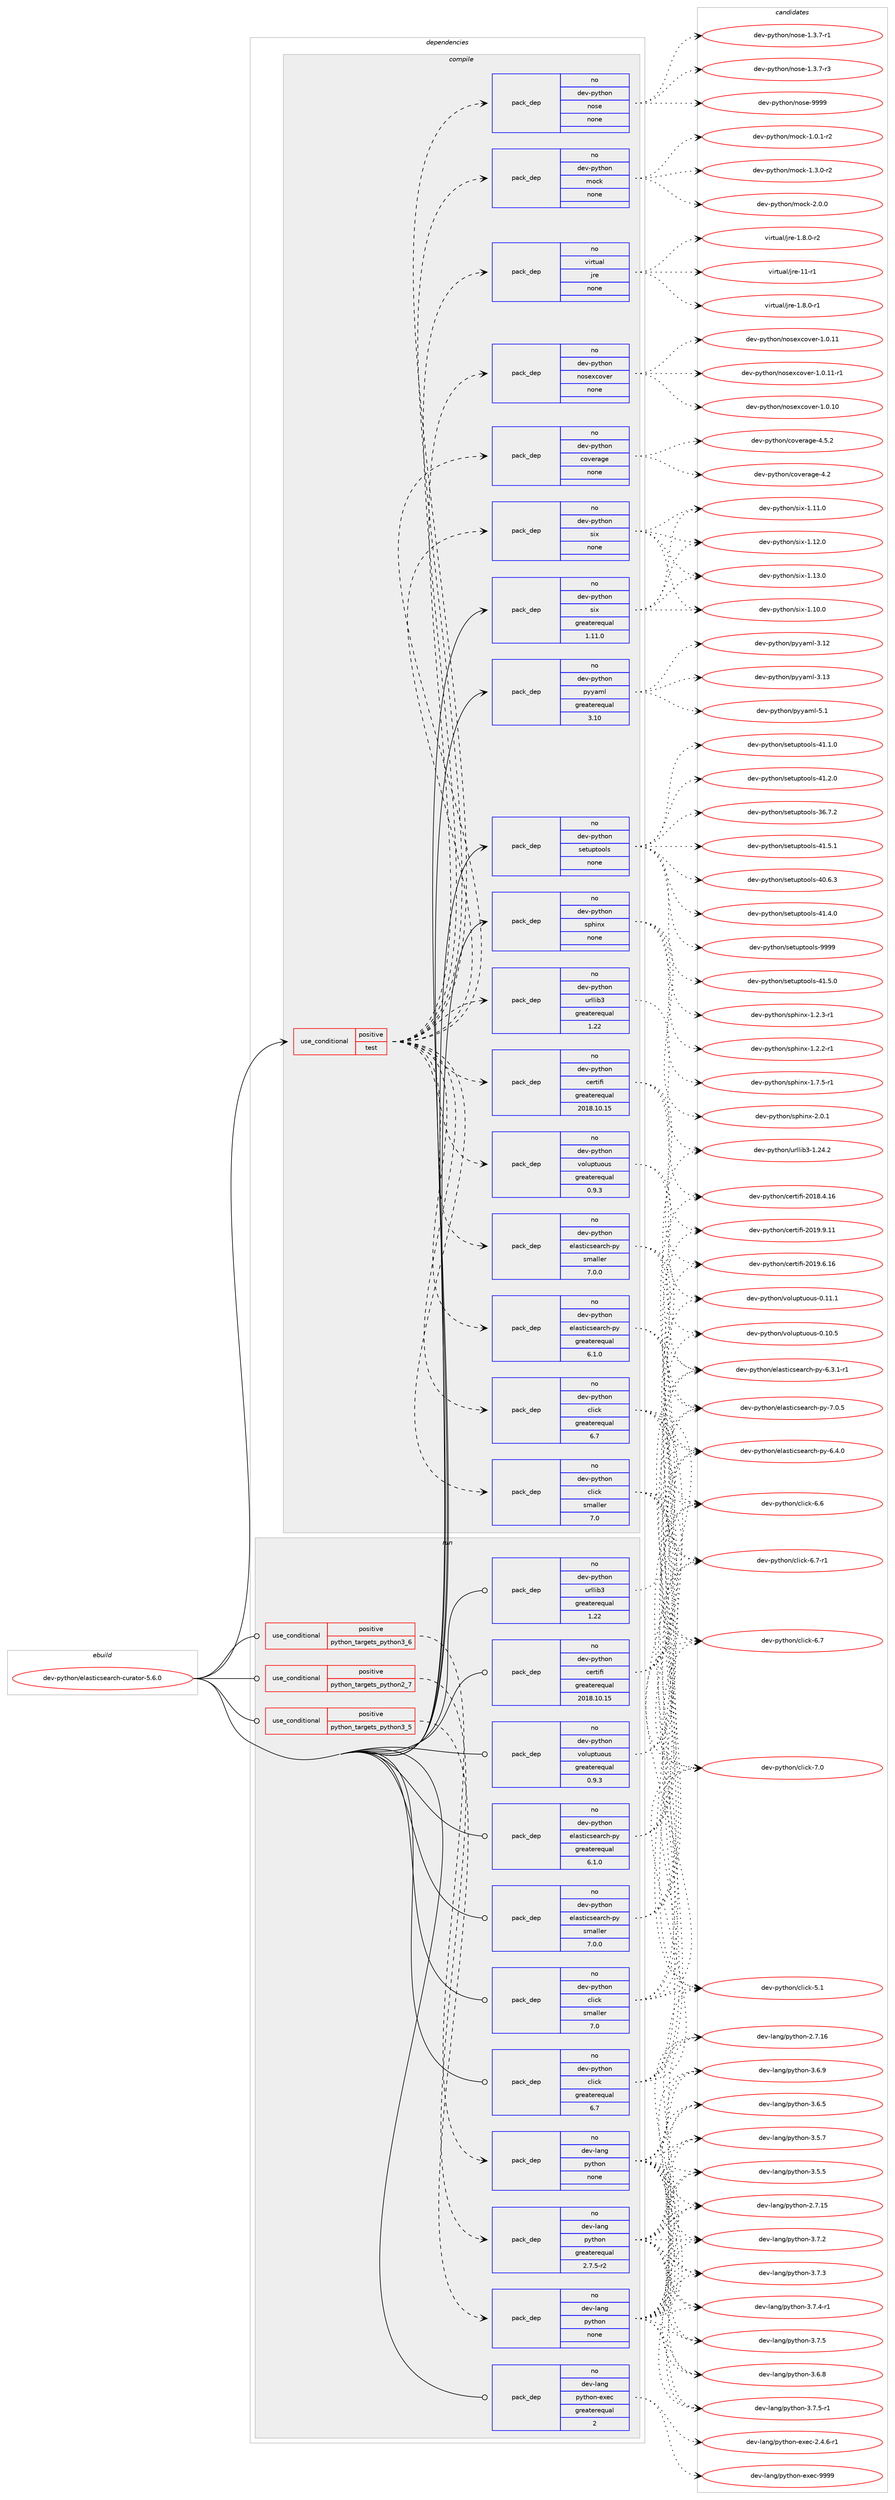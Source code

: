digraph prolog {

# *************
# Graph options
# *************

newrank=true;
concentrate=true;
compound=true;
graph [rankdir=LR,fontname=Helvetica,fontsize=10,ranksep=1.5];#, ranksep=2.5, nodesep=0.2];
edge  [arrowhead=vee];
node  [fontname=Helvetica,fontsize=10];

# **********
# The ebuild
# **********

subgraph cluster_leftcol {
color=gray;
rank=same;
label=<<i>ebuild</i>>;
id [label="dev-python/elasticsearch-curator-5.6.0", color=red, width=4, href="../dev-python/elasticsearch-curator-5.6.0.svg"];
}

# ****************
# The dependencies
# ****************

subgraph cluster_midcol {
color=gray;
label=<<i>dependencies</i>>;
subgraph cluster_compile {
fillcolor="#eeeeee";
style=filled;
label=<<i>compile</i>>;
subgraph cond138949 {
dependency603217 [label=<<TABLE BORDER="0" CELLBORDER="1" CELLSPACING="0" CELLPADDING="4"><TR><TD ROWSPAN="3" CELLPADDING="10">use_conditional</TD></TR><TR><TD>positive</TD></TR><TR><TD>test</TD></TR></TABLE>>, shape=none, color=red];
subgraph pack452472 {
dependency603218 [label=<<TABLE BORDER="0" CELLBORDER="1" CELLSPACING="0" CELLPADDING="4" WIDTH="220"><TR><TD ROWSPAN="6" CELLPADDING="30">pack_dep</TD></TR><TR><TD WIDTH="110">no</TD></TR><TR><TD>dev-python</TD></TR><TR><TD>elasticsearch-py</TD></TR><TR><TD>greaterequal</TD></TR><TR><TD>6.1.0</TD></TR></TABLE>>, shape=none, color=blue];
}
dependency603217:e -> dependency603218:w [weight=20,style="dashed",arrowhead="vee"];
subgraph pack452473 {
dependency603219 [label=<<TABLE BORDER="0" CELLBORDER="1" CELLSPACING="0" CELLPADDING="4" WIDTH="220"><TR><TD ROWSPAN="6" CELLPADDING="30">pack_dep</TD></TR><TR><TD WIDTH="110">no</TD></TR><TR><TD>dev-python</TD></TR><TR><TD>elasticsearch-py</TD></TR><TR><TD>smaller</TD></TR><TR><TD>7.0.0</TD></TR></TABLE>>, shape=none, color=blue];
}
dependency603217:e -> dependency603219:w [weight=20,style="dashed",arrowhead="vee"];
subgraph pack452474 {
dependency603220 [label=<<TABLE BORDER="0" CELLBORDER="1" CELLSPACING="0" CELLPADDING="4" WIDTH="220"><TR><TD ROWSPAN="6" CELLPADDING="30">pack_dep</TD></TR><TR><TD WIDTH="110">no</TD></TR><TR><TD>dev-python</TD></TR><TR><TD>click</TD></TR><TR><TD>greaterequal</TD></TR><TR><TD>6.7</TD></TR></TABLE>>, shape=none, color=blue];
}
dependency603217:e -> dependency603220:w [weight=20,style="dashed",arrowhead="vee"];
subgraph pack452475 {
dependency603221 [label=<<TABLE BORDER="0" CELLBORDER="1" CELLSPACING="0" CELLPADDING="4" WIDTH="220"><TR><TD ROWSPAN="6" CELLPADDING="30">pack_dep</TD></TR><TR><TD WIDTH="110">no</TD></TR><TR><TD>dev-python</TD></TR><TR><TD>click</TD></TR><TR><TD>smaller</TD></TR><TR><TD>7.0</TD></TR></TABLE>>, shape=none, color=blue];
}
dependency603217:e -> dependency603221:w [weight=20,style="dashed",arrowhead="vee"];
subgraph pack452476 {
dependency603222 [label=<<TABLE BORDER="0" CELLBORDER="1" CELLSPACING="0" CELLPADDING="4" WIDTH="220"><TR><TD ROWSPAN="6" CELLPADDING="30">pack_dep</TD></TR><TR><TD WIDTH="110">no</TD></TR><TR><TD>dev-python</TD></TR><TR><TD>certifi</TD></TR><TR><TD>greaterequal</TD></TR><TR><TD>2018.10.15</TD></TR></TABLE>>, shape=none, color=blue];
}
dependency603217:e -> dependency603222:w [weight=20,style="dashed",arrowhead="vee"];
subgraph pack452477 {
dependency603223 [label=<<TABLE BORDER="0" CELLBORDER="1" CELLSPACING="0" CELLPADDING="4" WIDTH="220"><TR><TD ROWSPAN="6" CELLPADDING="30">pack_dep</TD></TR><TR><TD WIDTH="110">no</TD></TR><TR><TD>dev-python</TD></TR><TR><TD>urllib3</TD></TR><TR><TD>greaterequal</TD></TR><TR><TD>1.22</TD></TR></TABLE>>, shape=none, color=blue];
}
dependency603217:e -> dependency603223:w [weight=20,style="dashed",arrowhead="vee"];
subgraph pack452478 {
dependency603224 [label=<<TABLE BORDER="0" CELLBORDER="1" CELLSPACING="0" CELLPADDING="4" WIDTH="220"><TR><TD ROWSPAN="6" CELLPADDING="30">pack_dep</TD></TR><TR><TD WIDTH="110">no</TD></TR><TR><TD>dev-python</TD></TR><TR><TD>voluptuous</TD></TR><TR><TD>greaterequal</TD></TR><TR><TD>0.9.3</TD></TR></TABLE>>, shape=none, color=blue];
}
dependency603217:e -> dependency603224:w [weight=20,style="dashed",arrowhead="vee"];
subgraph pack452479 {
dependency603225 [label=<<TABLE BORDER="0" CELLBORDER="1" CELLSPACING="0" CELLPADDING="4" WIDTH="220"><TR><TD ROWSPAN="6" CELLPADDING="30">pack_dep</TD></TR><TR><TD WIDTH="110">no</TD></TR><TR><TD>virtual</TD></TR><TR><TD>jre</TD></TR><TR><TD>none</TD></TR><TR><TD></TD></TR></TABLE>>, shape=none, color=blue];
}
dependency603217:e -> dependency603225:w [weight=20,style="dashed",arrowhead="vee"];
subgraph pack452480 {
dependency603226 [label=<<TABLE BORDER="0" CELLBORDER="1" CELLSPACING="0" CELLPADDING="4" WIDTH="220"><TR><TD ROWSPAN="6" CELLPADDING="30">pack_dep</TD></TR><TR><TD WIDTH="110">no</TD></TR><TR><TD>dev-python</TD></TR><TR><TD>mock</TD></TR><TR><TD>none</TD></TR><TR><TD></TD></TR></TABLE>>, shape=none, color=blue];
}
dependency603217:e -> dependency603226:w [weight=20,style="dashed",arrowhead="vee"];
subgraph pack452481 {
dependency603227 [label=<<TABLE BORDER="0" CELLBORDER="1" CELLSPACING="0" CELLPADDING="4" WIDTH="220"><TR><TD ROWSPAN="6" CELLPADDING="30">pack_dep</TD></TR><TR><TD WIDTH="110">no</TD></TR><TR><TD>dev-python</TD></TR><TR><TD>nose</TD></TR><TR><TD>none</TD></TR><TR><TD></TD></TR></TABLE>>, shape=none, color=blue];
}
dependency603217:e -> dependency603227:w [weight=20,style="dashed",arrowhead="vee"];
subgraph pack452482 {
dependency603228 [label=<<TABLE BORDER="0" CELLBORDER="1" CELLSPACING="0" CELLPADDING="4" WIDTH="220"><TR><TD ROWSPAN="6" CELLPADDING="30">pack_dep</TD></TR><TR><TD WIDTH="110">no</TD></TR><TR><TD>dev-python</TD></TR><TR><TD>coverage</TD></TR><TR><TD>none</TD></TR><TR><TD></TD></TR></TABLE>>, shape=none, color=blue];
}
dependency603217:e -> dependency603228:w [weight=20,style="dashed",arrowhead="vee"];
subgraph pack452483 {
dependency603229 [label=<<TABLE BORDER="0" CELLBORDER="1" CELLSPACING="0" CELLPADDING="4" WIDTH="220"><TR><TD ROWSPAN="6" CELLPADDING="30">pack_dep</TD></TR><TR><TD WIDTH="110">no</TD></TR><TR><TD>dev-python</TD></TR><TR><TD>nosexcover</TD></TR><TR><TD>none</TD></TR><TR><TD></TD></TR></TABLE>>, shape=none, color=blue];
}
dependency603217:e -> dependency603229:w [weight=20,style="dashed",arrowhead="vee"];
subgraph pack452484 {
dependency603230 [label=<<TABLE BORDER="0" CELLBORDER="1" CELLSPACING="0" CELLPADDING="4" WIDTH="220"><TR><TD ROWSPAN="6" CELLPADDING="30">pack_dep</TD></TR><TR><TD WIDTH="110">no</TD></TR><TR><TD>dev-python</TD></TR><TR><TD>six</TD></TR><TR><TD>none</TD></TR><TR><TD></TD></TR></TABLE>>, shape=none, color=blue];
}
dependency603217:e -> dependency603230:w [weight=20,style="dashed",arrowhead="vee"];
}
id:e -> dependency603217:w [weight=20,style="solid",arrowhead="vee"];
subgraph pack452485 {
dependency603231 [label=<<TABLE BORDER="0" CELLBORDER="1" CELLSPACING="0" CELLPADDING="4" WIDTH="220"><TR><TD ROWSPAN="6" CELLPADDING="30">pack_dep</TD></TR><TR><TD WIDTH="110">no</TD></TR><TR><TD>dev-python</TD></TR><TR><TD>pyyaml</TD></TR><TR><TD>greaterequal</TD></TR><TR><TD>3.10</TD></TR></TABLE>>, shape=none, color=blue];
}
id:e -> dependency603231:w [weight=20,style="solid",arrowhead="vee"];
subgraph pack452486 {
dependency603232 [label=<<TABLE BORDER="0" CELLBORDER="1" CELLSPACING="0" CELLPADDING="4" WIDTH="220"><TR><TD ROWSPAN="6" CELLPADDING="30">pack_dep</TD></TR><TR><TD WIDTH="110">no</TD></TR><TR><TD>dev-python</TD></TR><TR><TD>setuptools</TD></TR><TR><TD>none</TD></TR><TR><TD></TD></TR></TABLE>>, shape=none, color=blue];
}
id:e -> dependency603232:w [weight=20,style="solid",arrowhead="vee"];
subgraph pack452487 {
dependency603233 [label=<<TABLE BORDER="0" CELLBORDER="1" CELLSPACING="0" CELLPADDING="4" WIDTH="220"><TR><TD ROWSPAN="6" CELLPADDING="30">pack_dep</TD></TR><TR><TD WIDTH="110">no</TD></TR><TR><TD>dev-python</TD></TR><TR><TD>six</TD></TR><TR><TD>greaterequal</TD></TR><TR><TD>1.11.0</TD></TR></TABLE>>, shape=none, color=blue];
}
id:e -> dependency603233:w [weight=20,style="solid",arrowhead="vee"];
subgraph pack452488 {
dependency603234 [label=<<TABLE BORDER="0" CELLBORDER="1" CELLSPACING="0" CELLPADDING="4" WIDTH="220"><TR><TD ROWSPAN="6" CELLPADDING="30">pack_dep</TD></TR><TR><TD WIDTH="110">no</TD></TR><TR><TD>dev-python</TD></TR><TR><TD>sphinx</TD></TR><TR><TD>none</TD></TR><TR><TD></TD></TR></TABLE>>, shape=none, color=blue];
}
id:e -> dependency603234:w [weight=20,style="solid",arrowhead="vee"];
}
subgraph cluster_compileandrun {
fillcolor="#eeeeee";
style=filled;
label=<<i>compile and run</i>>;
}
subgraph cluster_run {
fillcolor="#eeeeee";
style=filled;
label=<<i>run</i>>;
subgraph cond138950 {
dependency603235 [label=<<TABLE BORDER="0" CELLBORDER="1" CELLSPACING="0" CELLPADDING="4"><TR><TD ROWSPAN="3" CELLPADDING="10">use_conditional</TD></TR><TR><TD>positive</TD></TR><TR><TD>python_targets_python2_7</TD></TR></TABLE>>, shape=none, color=red];
subgraph pack452489 {
dependency603236 [label=<<TABLE BORDER="0" CELLBORDER="1" CELLSPACING="0" CELLPADDING="4" WIDTH="220"><TR><TD ROWSPAN="6" CELLPADDING="30">pack_dep</TD></TR><TR><TD WIDTH="110">no</TD></TR><TR><TD>dev-lang</TD></TR><TR><TD>python</TD></TR><TR><TD>greaterequal</TD></TR><TR><TD>2.7.5-r2</TD></TR></TABLE>>, shape=none, color=blue];
}
dependency603235:e -> dependency603236:w [weight=20,style="dashed",arrowhead="vee"];
}
id:e -> dependency603235:w [weight=20,style="solid",arrowhead="odot"];
subgraph cond138951 {
dependency603237 [label=<<TABLE BORDER="0" CELLBORDER="1" CELLSPACING="0" CELLPADDING="4"><TR><TD ROWSPAN="3" CELLPADDING="10">use_conditional</TD></TR><TR><TD>positive</TD></TR><TR><TD>python_targets_python3_5</TD></TR></TABLE>>, shape=none, color=red];
subgraph pack452490 {
dependency603238 [label=<<TABLE BORDER="0" CELLBORDER="1" CELLSPACING="0" CELLPADDING="4" WIDTH="220"><TR><TD ROWSPAN="6" CELLPADDING="30">pack_dep</TD></TR><TR><TD WIDTH="110">no</TD></TR><TR><TD>dev-lang</TD></TR><TR><TD>python</TD></TR><TR><TD>none</TD></TR><TR><TD></TD></TR></TABLE>>, shape=none, color=blue];
}
dependency603237:e -> dependency603238:w [weight=20,style="dashed",arrowhead="vee"];
}
id:e -> dependency603237:w [weight=20,style="solid",arrowhead="odot"];
subgraph cond138952 {
dependency603239 [label=<<TABLE BORDER="0" CELLBORDER="1" CELLSPACING="0" CELLPADDING="4"><TR><TD ROWSPAN="3" CELLPADDING="10">use_conditional</TD></TR><TR><TD>positive</TD></TR><TR><TD>python_targets_python3_6</TD></TR></TABLE>>, shape=none, color=red];
subgraph pack452491 {
dependency603240 [label=<<TABLE BORDER="0" CELLBORDER="1" CELLSPACING="0" CELLPADDING="4" WIDTH="220"><TR><TD ROWSPAN="6" CELLPADDING="30">pack_dep</TD></TR><TR><TD WIDTH="110">no</TD></TR><TR><TD>dev-lang</TD></TR><TR><TD>python</TD></TR><TR><TD>none</TD></TR><TR><TD></TD></TR></TABLE>>, shape=none, color=blue];
}
dependency603239:e -> dependency603240:w [weight=20,style="dashed",arrowhead="vee"];
}
id:e -> dependency603239:w [weight=20,style="solid",arrowhead="odot"];
subgraph pack452492 {
dependency603241 [label=<<TABLE BORDER="0" CELLBORDER="1" CELLSPACING="0" CELLPADDING="4" WIDTH="220"><TR><TD ROWSPAN="6" CELLPADDING="30">pack_dep</TD></TR><TR><TD WIDTH="110">no</TD></TR><TR><TD>dev-lang</TD></TR><TR><TD>python-exec</TD></TR><TR><TD>greaterequal</TD></TR><TR><TD>2</TD></TR></TABLE>>, shape=none, color=blue];
}
id:e -> dependency603241:w [weight=20,style="solid",arrowhead="odot"];
subgraph pack452493 {
dependency603242 [label=<<TABLE BORDER="0" CELLBORDER="1" CELLSPACING="0" CELLPADDING="4" WIDTH="220"><TR><TD ROWSPAN="6" CELLPADDING="30">pack_dep</TD></TR><TR><TD WIDTH="110">no</TD></TR><TR><TD>dev-python</TD></TR><TR><TD>certifi</TD></TR><TR><TD>greaterequal</TD></TR><TR><TD>2018.10.15</TD></TR></TABLE>>, shape=none, color=blue];
}
id:e -> dependency603242:w [weight=20,style="solid",arrowhead="odot"];
subgraph pack452494 {
dependency603243 [label=<<TABLE BORDER="0" CELLBORDER="1" CELLSPACING="0" CELLPADDING="4" WIDTH="220"><TR><TD ROWSPAN="6" CELLPADDING="30">pack_dep</TD></TR><TR><TD WIDTH="110">no</TD></TR><TR><TD>dev-python</TD></TR><TR><TD>click</TD></TR><TR><TD>greaterequal</TD></TR><TR><TD>6.7</TD></TR></TABLE>>, shape=none, color=blue];
}
id:e -> dependency603243:w [weight=20,style="solid",arrowhead="odot"];
subgraph pack452495 {
dependency603244 [label=<<TABLE BORDER="0" CELLBORDER="1" CELLSPACING="0" CELLPADDING="4" WIDTH="220"><TR><TD ROWSPAN="6" CELLPADDING="30">pack_dep</TD></TR><TR><TD WIDTH="110">no</TD></TR><TR><TD>dev-python</TD></TR><TR><TD>click</TD></TR><TR><TD>smaller</TD></TR><TR><TD>7.0</TD></TR></TABLE>>, shape=none, color=blue];
}
id:e -> dependency603244:w [weight=20,style="solid",arrowhead="odot"];
subgraph pack452496 {
dependency603245 [label=<<TABLE BORDER="0" CELLBORDER="1" CELLSPACING="0" CELLPADDING="4" WIDTH="220"><TR><TD ROWSPAN="6" CELLPADDING="30">pack_dep</TD></TR><TR><TD WIDTH="110">no</TD></TR><TR><TD>dev-python</TD></TR><TR><TD>elasticsearch-py</TD></TR><TR><TD>greaterequal</TD></TR><TR><TD>6.1.0</TD></TR></TABLE>>, shape=none, color=blue];
}
id:e -> dependency603245:w [weight=20,style="solid",arrowhead="odot"];
subgraph pack452497 {
dependency603246 [label=<<TABLE BORDER="0" CELLBORDER="1" CELLSPACING="0" CELLPADDING="4" WIDTH="220"><TR><TD ROWSPAN="6" CELLPADDING="30">pack_dep</TD></TR><TR><TD WIDTH="110">no</TD></TR><TR><TD>dev-python</TD></TR><TR><TD>elasticsearch-py</TD></TR><TR><TD>smaller</TD></TR><TR><TD>7.0.0</TD></TR></TABLE>>, shape=none, color=blue];
}
id:e -> dependency603246:w [weight=20,style="solid",arrowhead="odot"];
subgraph pack452498 {
dependency603247 [label=<<TABLE BORDER="0" CELLBORDER="1" CELLSPACING="0" CELLPADDING="4" WIDTH="220"><TR><TD ROWSPAN="6" CELLPADDING="30">pack_dep</TD></TR><TR><TD WIDTH="110">no</TD></TR><TR><TD>dev-python</TD></TR><TR><TD>urllib3</TD></TR><TR><TD>greaterequal</TD></TR><TR><TD>1.22</TD></TR></TABLE>>, shape=none, color=blue];
}
id:e -> dependency603247:w [weight=20,style="solid",arrowhead="odot"];
subgraph pack452499 {
dependency603248 [label=<<TABLE BORDER="0" CELLBORDER="1" CELLSPACING="0" CELLPADDING="4" WIDTH="220"><TR><TD ROWSPAN="6" CELLPADDING="30">pack_dep</TD></TR><TR><TD WIDTH="110">no</TD></TR><TR><TD>dev-python</TD></TR><TR><TD>voluptuous</TD></TR><TR><TD>greaterequal</TD></TR><TR><TD>0.9.3</TD></TR></TABLE>>, shape=none, color=blue];
}
id:e -> dependency603248:w [weight=20,style="solid",arrowhead="odot"];
}
}

# **************
# The candidates
# **************

subgraph cluster_choices {
rank=same;
color=gray;
label=<<i>candidates</i>>;

subgraph choice452472 {
color=black;
nodesep=1;
choice100101118451121211161041111104710110897115116105991151019711499104451121214554465146494511449 [label="dev-python/elasticsearch-py-6.3.1-r1", color=red, width=4,href="../dev-python/elasticsearch-py-6.3.1-r1.svg"];
choice10010111845112121116104111110471011089711511610599115101971149910445112121455446524648 [label="dev-python/elasticsearch-py-6.4.0", color=red, width=4,href="../dev-python/elasticsearch-py-6.4.0.svg"];
choice10010111845112121116104111110471011089711511610599115101971149910445112121455546484653 [label="dev-python/elasticsearch-py-7.0.5", color=red, width=4,href="../dev-python/elasticsearch-py-7.0.5.svg"];
dependency603218:e -> choice100101118451121211161041111104710110897115116105991151019711499104451121214554465146494511449:w [style=dotted,weight="100"];
dependency603218:e -> choice10010111845112121116104111110471011089711511610599115101971149910445112121455446524648:w [style=dotted,weight="100"];
dependency603218:e -> choice10010111845112121116104111110471011089711511610599115101971149910445112121455546484653:w [style=dotted,weight="100"];
}
subgraph choice452473 {
color=black;
nodesep=1;
choice100101118451121211161041111104710110897115116105991151019711499104451121214554465146494511449 [label="dev-python/elasticsearch-py-6.3.1-r1", color=red, width=4,href="../dev-python/elasticsearch-py-6.3.1-r1.svg"];
choice10010111845112121116104111110471011089711511610599115101971149910445112121455446524648 [label="dev-python/elasticsearch-py-6.4.0", color=red, width=4,href="../dev-python/elasticsearch-py-6.4.0.svg"];
choice10010111845112121116104111110471011089711511610599115101971149910445112121455546484653 [label="dev-python/elasticsearch-py-7.0.5", color=red, width=4,href="../dev-python/elasticsearch-py-7.0.5.svg"];
dependency603219:e -> choice100101118451121211161041111104710110897115116105991151019711499104451121214554465146494511449:w [style=dotted,weight="100"];
dependency603219:e -> choice10010111845112121116104111110471011089711511610599115101971149910445112121455446524648:w [style=dotted,weight="100"];
dependency603219:e -> choice10010111845112121116104111110471011089711511610599115101971149910445112121455546484653:w [style=dotted,weight="100"];
}
subgraph choice452474 {
color=black;
nodesep=1;
choice1001011184511212111610411111047991081059910745534649 [label="dev-python/click-5.1", color=red, width=4,href="../dev-python/click-5.1.svg"];
choice1001011184511212111610411111047991081059910745544654 [label="dev-python/click-6.6", color=red, width=4,href="../dev-python/click-6.6.svg"];
choice1001011184511212111610411111047991081059910745544655 [label="dev-python/click-6.7", color=red, width=4,href="../dev-python/click-6.7.svg"];
choice10010111845112121116104111110479910810599107455446554511449 [label="dev-python/click-6.7-r1", color=red, width=4,href="../dev-python/click-6.7-r1.svg"];
choice1001011184511212111610411111047991081059910745554648 [label="dev-python/click-7.0", color=red, width=4,href="../dev-python/click-7.0.svg"];
dependency603220:e -> choice1001011184511212111610411111047991081059910745534649:w [style=dotted,weight="100"];
dependency603220:e -> choice1001011184511212111610411111047991081059910745544654:w [style=dotted,weight="100"];
dependency603220:e -> choice1001011184511212111610411111047991081059910745544655:w [style=dotted,weight="100"];
dependency603220:e -> choice10010111845112121116104111110479910810599107455446554511449:w [style=dotted,weight="100"];
dependency603220:e -> choice1001011184511212111610411111047991081059910745554648:w [style=dotted,weight="100"];
}
subgraph choice452475 {
color=black;
nodesep=1;
choice1001011184511212111610411111047991081059910745534649 [label="dev-python/click-5.1", color=red, width=4,href="../dev-python/click-5.1.svg"];
choice1001011184511212111610411111047991081059910745544654 [label="dev-python/click-6.6", color=red, width=4,href="../dev-python/click-6.6.svg"];
choice1001011184511212111610411111047991081059910745544655 [label="dev-python/click-6.7", color=red, width=4,href="../dev-python/click-6.7.svg"];
choice10010111845112121116104111110479910810599107455446554511449 [label="dev-python/click-6.7-r1", color=red, width=4,href="../dev-python/click-6.7-r1.svg"];
choice1001011184511212111610411111047991081059910745554648 [label="dev-python/click-7.0", color=red, width=4,href="../dev-python/click-7.0.svg"];
dependency603221:e -> choice1001011184511212111610411111047991081059910745534649:w [style=dotted,weight="100"];
dependency603221:e -> choice1001011184511212111610411111047991081059910745544654:w [style=dotted,weight="100"];
dependency603221:e -> choice1001011184511212111610411111047991081059910745544655:w [style=dotted,weight="100"];
dependency603221:e -> choice10010111845112121116104111110479910810599107455446554511449:w [style=dotted,weight="100"];
dependency603221:e -> choice1001011184511212111610411111047991081059910745554648:w [style=dotted,weight="100"];
}
subgraph choice452476 {
color=black;
nodesep=1;
choice10010111845112121116104111110479910111411610510210545504849564652464954 [label="dev-python/certifi-2018.4.16", color=red, width=4,href="../dev-python/certifi-2018.4.16.svg"];
choice10010111845112121116104111110479910111411610510210545504849574654464954 [label="dev-python/certifi-2019.6.16", color=red, width=4,href="../dev-python/certifi-2019.6.16.svg"];
choice10010111845112121116104111110479910111411610510210545504849574657464949 [label="dev-python/certifi-2019.9.11", color=red, width=4,href="../dev-python/certifi-2019.9.11.svg"];
dependency603222:e -> choice10010111845112121116104111110479910111411610510210545504849564652464954:w [style=dotted,weight="100"];
dependency603222:e -> choice10010111845112121116104111110479910111411610510210545504849574654464954:w [style=dotted,weight="100"];
dependency603222:e -> choice10010111845112121116104111110479910111411610510210545504849574657464949:w [style=dotted,weight="100"];
}
subgraph choice452477 {
color=black;
nodesep=1;
choice1001011184511212111610411111047117114108108105985145494650524650 [label="dev-python/urllib3-1.24.2", color=red, width=4,href="../dev-python/urllib3-1.24.2.svg"];
dependency603223:e -> choice1001011184511212111610411111047117114108108105985145494650524650:w [style=dotted,weight="100"];
}
subgraph choice452478 {
color=black;
nodesep=1;
choice100101118451121211161041111104711811110811711211611711111711545484649484653 [label="dev-python/voluptuous-0.10.5", color=red, width=4,href="../dev-python/voluptuous-0.10.5.svg"];
choice100101118451121211161041111104711811110811711211611711111711545484649494649 [label="dev-python/voluptuous-0.11.1", color=red, width=4,href="../dev-python/voluptuous-0.11.1.svg"];
dependency603224:e -> choice100101118451121211161041111104711811110811711211611711111711545484649484653:w [style=dotted,weight="100"];
dependency603224:e -> choice100101118451121211161041111104711811110811711211611711111711545484649494649:w [style=dotted,weight="100"];
}
subgraph choice452479 {
color=black;
nodesep=1;
choice11810511411611797108471061141014549465646484511449 [label="virtual/jre-1.8.0-r1", color=red, width=4,href="../virtual/jre-1.8.0-r1.svg"];
choice11810511411611797108471061141014549465646484511450 [label="virtual/jre-1.8.0-r2", color=red, width=4,href="../virtual/jre-1.8.0-r2.svg"];
choice11810511411611797108471061141014549494511449 [label="virtual/jre-11-r1", color=red, width=4,href="../virtual/jre-11-r1.svg"];
dependency603225:e -> choice11810511411611797108471061141014549465646484511449:w [style=dotted,weight="100"];
dependency603225:e -> choice11810511411611797108471061141014549465646484511450:w [style=dotted,weight="100"];
dependency603225:e -> choice11810511411611797108471061141014549494511449:w [style=dotted,weight="100"];
}
subgraph choice452480 {
color=black;
nodesep=1;
choice1001011184511212111610411111047109111991074549464846494511450 [label="dev-python/mock-1.0.1-r2", color=red, width=4,href="../dev-python/mock-1.0.1-r2.svg"];
choice1001011184511212111610411111047109111991074549465146484511450 [label="dev-python/mock-1.3.0-r2", color=red, width=4,href="../dev-python/mock-1.3.0-r2.svg"];
choice100101118451121211161041111104710911199107455046484648 [label="dev-python/mock-2.0.0", color=red, width=4,href="../dev-python/mock-2.0.0.svg"];
dependency603226:e -> choice1001011184511212111610411111047109111991074549464846494511450:w [style=dotted,weight="100"];
dependency603226:e -> choice1001011184511212111610411111047109111991074549465146484511450:w [style=dotted,weight="100"];
dependency603226:e -> choice100101118451121211161041111104710911199107455046484648:w [style=dotted,weight="100"];
}
subgraph choice452481 {
color=black;
nodesep=1;
choice10010111845112121116104111110471101111151014549465146554511449 [label="dev-python/nose-1.3.7-r1", color=red, width=4,href="../dev-python/nose-1.3.7-r1.svg"];
choice10010111845112121116104111110471101111151014549465146554511451 [label="dev-python/nose-1.3.7-r3", color=red, width=4,href="../dev-python/nose-1.3.7-r3.svg"];
choice10010111845112121116104111110471101111151014557575757 [label="dev-python/nose-9999", color=red, width=4,href="../dev-python/nose-9999.svg"];
dependency603227:e -> choice10010111845112121116104111110471101111151014549465146554511449:w [style=dotted,weight="100"];
dependency603227:e -> choice10010111845112121116104111110471101111151014549465146554511451:w [style=dotted,weight="100"];
dependency603227:e -> choice10010111845112121116104111110471101111151014557575757:w [style=dotted,weight="100"];
}
subgraph choice452482 {
color=black;
nodesep=1;
choice1001011184511212111610411111047991111181011149710310145524650 [label="dev-python/coverage-4.2", color=red, width=4,href="../dev-python/coverage-4.2.svg"];
choice10010111845112121116104111110479911111810111497103101455246534650 [label="dev-python/coverage-4.5.2", color=red, width=4,href="../dev-python/coverage-4.5.2.svg"];
dependency603228:e -> choice1001011184511212111610411111047991111181011149710310145524650:w [style=dotted,weight="100"];
dependency603228:e -> choice10010111845112121116104111110479911111810111497103101455246534650:w [style=dotted,weight="100"];
}
subgraph choice452483 {
color=black;
nodesep=1;
choice10010111845112121116104111110471101111151011209911111810111445494648464948 [label="dev-python/nosexcover-1.0.10", color=red, width=4,href="../dev-python/nosexcover-1.0.10.svg"];
choice10010111845112121116104111110471101111151011209911111810111445494648464949 [label="dev-python/nosexcover-1.0.11", color=red, width=4,href="../dev-python/nosexcover-1.0.11.svg"];
choice100101118451121211161041111104711011111510112099111118101114454946484649494511449 [label="dev-python/nosexcover-1.0.11-r1", color=red, width=4,href="../dev-python/nosexcover-1.0.11-r1.svg"];
dependency603229:e -> choice10010111845112121116104111110471101111151011209911111810111445494648464948:w [style=dotted,weight="100"];
dependency603229:e -> choice10010111845112121116104111110471101111151011209911111810111445494648464949:w [style=dotted,weight="100"];
dependency603229:e -> choice100101118451121211161041111104711011111510112099111118101114454946484649494511449:w [style=dotted,weight="100"];
}
subgraph choice452484 {
color=black;
nodesep=1;
choice100101118451121211161041111104711510512045494649484648 [label="dev-python/six-1.10.0", color=red, width=4,href="../dev-python/six-1.10.0.svg"];
choice100101118451121211161041111104711510512045494649494648 [label="dev-python/six-1.11.0", color=red, width=4,href="../dev-python/six-1.11.0.svg"];
choice100101118451121211161041111104711510512045494649504648 [label="dev-python/six-1.12.0", color=red, width=4,href="../dev-python/six-1.12.0.svg"];
choice100101118451121211161041111104711510512045494649514648 [label="dev-python/six-1.13.0", color=red, width=4,href="../dev-python/six-1.13.0.svg"];
dependency603230:e -> choice100101118451121211161041111104711510512045494649484648:w [style=dotted,weight="100"];
dependency603230:e -> choice100101118451121211161041111104711510512045494649494648:w [style=dotted,weight="100"];
dependency603230:e -> choice100101118451121211161041111104711510512045494649504648:w [style=dotted,weight="100"];
dependency603230:e -> choice100101118451121211161041111104711510512045494649514648:w [style=dotted,weight="100"];
}
subgraph choice452485 {
color=black;
nodesep=1;
choice1001011184511212111610411111047112121121971091084551464950 [label="dev-python/pyyaml-3.12", color=red, width=4,href="../dev-python/pyyaml-3.12.svg"];
choice1001011184511212111610411111047112121121971091084551464951 [label="dev-python/pyyaml-3.13", color=red, width=4,href="../dev-python/pyyaml-3.13.svg"];
choice10010111845112121116104111110471121211219710910845534649 [label="dev-python/pyyaml-5.1", color=red, width=4,href="../dev-python/pyyaml-5.1.svg"];
dependency603231:e -> choice1001011184511212111610411111047112121121971091084551464950:w [style=dotted,weight="100"];
dependency603231:e -> choice1001011184511212111610411111047112121121971091084551464951:w [style=dotted,weight="100"];
dependency603231:e -> choice10010111845112121116104111110471121211219710910845534649:w [style=dotted,weight="100"];
}
subgraph choice452486 {
color=black;
nodesep=1;
choice100101118451121211161041111104711510111611711211611111110811545515446554650 [label="dev-python/setuptools-36.7.2", color=red, width=4,href="../dev-python/setuptools-36.7.2.svg"];
choice100101118451121211161041111104711510111611711211611111110811545524846544651 [label="dev-python/setuptools-40.6.3", color=red, width=4,href="../dev-python/setuptools-40.6.3.svg"];
choice100101118451121211161041111104711510111611711211611111110811545524946494648 [label="dev-python/setuptools-41.1.0", color=red, width=4,href="../dev-python/setuptools-41.1.0.svg"];
choice100101118451121211161041111104711510111611711211611111110811545524946504648 [label="dev-python/setuptools-41.2.0", color=red, width=4,href="../dev-python/setuptools-41.2.0.svg"];
choice100101118451121211161041111104711510111611711211611111110811545524946524648 [label="dev-python/setuptools-41.4.0", color=red, width=4,href="../dev-python/setuptools-41.4.0.svg"];
choice100101118451121211161041111104711510111611711211611111110811545524946534648 [label="dev-python/setuptools-41.5.0", color=red, width=4,href="../dev-python/setuptools-41.5.0.svg"];
choice100101118451121211161041111104711510111611711211611111110811545524946534649 [label="dev-python/setuptools-41.5.1", color=red, width=4,href="../dev-python/setuptools-41.5.1.svg"];
choice10010111845112121116104111110471151011161171121161111111081154557575757 [label="dev-python/setuptools-9999", color=red, width=4,href="../dev-python/setuptools-9999.svg"];
dependency603232:e -> choice100101118451121211161041111104711510111611711211611111110811545515446554650:w [style=dotted,weight="100"];
dependency603232:e -> choice100101118451121211161041111104711510111611711211611111110811545524846544651:w [style=dotted,weight="100"];
dependency603232:e -> choice100101118451121211161041111104711510111611711211611111110811545524946494648:w [style=dotted,weight="100"];
dependency603232:e -> choice100101118451121211161041111104711510111611711211611111110811545524946504648:w [style=dotted,weight="100"];
dependency603232:e -> choice100101118451121211161041111104711510111611711211611111110811545524946524648:w [style=dotted,weight="100"];
dependency603232:e -> choice100101118451121211161041111104711510111611711211611111110811545524946534648:w [style=dotted,weight="100"];
dependency603232:e -> choice100101118451121211161041111104711510111611711211611111110811545524946534649:w [style=dotted,weight="100"];
dependency603232:e -> choice10010111845112121116104111110471151011161171121161111111081154557575757:w [style=dotted,weight="100"];
}
subgraph choice452487 {
color=black;
nodesep=1;
choice100101118451121211161041111104711510512045494649484648 [label="dev-python/six-1.10.0", color=red, width=4,href="../dev-python/six-1.10.0.svg"];
choice100101118451121211161041111104711510512045494649494648 [label="dev-python/six-1.11.0", color=red, width=4,href="../dev-python/six-1.11.0.svg"];
choice100101118451121211161041111104711510512045494649504648 [label="dev-python/six-1.12.0", color=red, width=4,href="../dev-python/six-1.12.0.svg"];
choice100101118451121211161041111104711510512045494649514648 [label="dev-python/six-1.13.0", color=red, width=4,href="../dev-python/six-1.13.0.svg"];
dependency603233:e -> choice100101118451121211161041111104711510512045494649484648:w [style=dotted,weight="100"];
dependency603233:e -> choice100101118451121211161041111104711510512045494649494648:w [style=dotted,weight="100"];
dependency603233:e -> choice100101118451121211161041111104711510512045494649504648:w [style=dotted,weight="100"];
dependency603233:e -> choice100101118451121211161041111104711510512045494649514648:w [style=dotted,weight="100"];
}
subgraph choice452488 {
color=black;
nodesep=1;
choice10010111845112121116104111110471151121041051101204549465046504511449 [label="dev-python/sphinx-1.2.2-r1", color=red, width=4,href="../dev-python/sphinx-1.2.2-r1.svg"];
choice10010111845112121116104111110471151121041051101204549465046514511449 [label="dev-python/sphinx-1.2.3-r1", color=red, width=4,href="../dev-python/sphinx-1.2.3-r1.svg"];
choice10010111845112121116104111110471151121041051101204549465546534511449 [label="dev-python/sphinx-1.7.5-r1", color=red, width=4,href="../dev-python/sphinx-1.7.5-r1.svg"];
choice1001011184511212111610411111047115112104105110120455046484649 [label="dev-python/sphinx-2.0.1", color=red, width=4,href="../dev-python/sphinx-2.0.1.svg"];
dependency603234:e -> choice10010111845112121116104111110471151121041051101204549465046504511449:w [style=dotted,weight="100"];
dependency603234:e -> choice10010111845112121116104111110471151121041051101204549465046514511449:w [style=dotted,weight="100"];
dependency603234:e -> choice10010111845112121116104111110471151121041051101204549465546534511449:w [style=dotted,weight="100"];
dependency603234:e -> choice1001011184511212111610411111047115112104105110120455046484649:w [style=dotted,weight="100"];
}
subgraph choice452489 {
color=black;
nodesep=1;
choice10010111845108971101034711212111610411111045504655464953 [label="dev-lang/python-2.7.15", color=red, width=4,href="../dev-lang/python-2.7.15.svg"];
choice10010111845108971101034711212111610411111045504655464954 [label="dev-lang/python-2.7.16", color=red, width=4,href="../dev-lang/python-2.7.16.svg"];
choice100101118451089711010347112121116104111110455146534653 [label="dev-lang/python-3.5.5", color=red, width=4,href="../dev-lang/python-3.5.5.svg"];
choice100101118451089711010347112121116104111110455146534655 [label="dev-lang/python-3.5.7", color=red, width=4,href="../dev-lang/python-3.5.7.svg"];
choice100101118451089711010347112121116104111110455146544653 [label="dev-lang/python-3.6.5", color=red, width=4,href="../dev-lang/python-3.6.5.svg"];
choice100101118451089711010347112121116104111110455146544656 [label="dev-lang/python-3.6.8", color=red, width=4,href="../dev-lang/python-3.6.8.svg"];
choice100101118451089711010347112121116104111110455146544657 [label="dev-lang/python-3.6.9", color=red, width=4,href="../dev-lang/python-3.6.9.svg"];
choice100101118451089711010347112121116104111110455146554650 [label="dev-lang/python-3.7.2", color=red, width=4,href="../dev-lang/python-3.7.2.svg"];
choice100101118451089711010347112121116104111110455146554651 [label="dev-lang/python-3.7.3", color=red, width=4,href="../dev-lang/python-3.7.3.svg"];
choice1001011184510897110103471121211161041111104551465546524511449 [label="dev-lang/python-3.7.4-r1", color=red, width=4,href="../dev-lang/python-3.7.4-r1.svg"];
choice100101118451089711010347112121116104111110455146554653 [label="dev-lang/python-3.7.5", color=red, width=4,href="../dev-lang/python-3.7.5.svg"];
choice1001011184510897110103471121211161041111104551465546534511449 [label="dev-lang/python-3.7.5-r1", color=red, width=4,href="../dev-lang/python-3.7.5-r1.svg"];
dependency603236:e -> choice10010111845108971101034711212111610411111045504655464953:w [style=dotted,weight="100"];
dependency603236:e -> choice10010111845108971101034711212111610411111045504655464954:w [style=dotted,weight="100"];
dependency603236:e -> choice100101118451089711010347112121116104111110455146534653:w [style=dotted,weight="100"];
dependency603236:e -> choice100101118451089711010347112121116104111110455146534655:w [style=dotted,weight="100"];
dependency603236:e -> choice100101118451089711010347112121116104111110455146544653:w [style=dotted,weight="100"];
dependency603236:e -> choice100101118451089711010347112121116104111110455146544656:w [style=dotted,weight="100"];
dependency603236:e -> choice100101118451089711010347112121116104111110455146544657:w [style=dotted,weight="100"];
dependency603236:e -> choice100101118451089711010347112121116104111110455146554650:w [style=dotted,weight="100"];
dependency603236:e -> choice100101118451089711010347112121116104111110455146554651:w [style=dotted,weight="100"];
dependency603236:e -> choice1001011184510897110103471121211161041111104551465546524511449:w [style=dotted,weight="100"];
dependency603236:e -> choice100101118451089711010347112121116104111110455146554653:w [style=dotted,weight="100"];
dependency603236:e -> choice1001011184510897110103471121211161041111104551465546534511449:w [style=dotted,weight="100"];
}
subgraph choice452490 {
color=black;
nodesep=1;
choice10010111845108971101034711212111610411111045504655464953 [label="dev-lang/python-2.7.15", color=red, width=4,href="../dev-lang/python-2.7.15.svg"];
choice10010111845108971101034711212111610411111045504655464954 [label="dev-lang/python-2.7.16", color=red, width=4,href="../dev-lang/python-2.7.16.svg"];
choice100101118451089711010347112121116104111110455146534653 [label="dev-lang/python-3.5.5", color=red, width=4,href="../dev-lang/python-3.5.5.svg"];
choice100101118451089711010347112121116104111110455146534655 [label="dev-lang/python-3.5.7", color=red, width=4,href="../dev-lang/python-3.5.7.svg"];
choice100101118451089711010347112121116104111110455146544653 [label="dev-lang/python-3.6.5", color=red, width=4,href="../dev-lang/python-3.6.5.svg"];
choice100101118451089711010347112121116104111110455146544656 [label="dev-lang/python-3.6.8", color=red, width=4,href="../dev-lang/python-3.6.8.svg"];
choice100101118451089711010347112121116104111110455146544657 [label="dev-lang/python-3.6.9", color=red, width=4,href="../dev-lang/python-3.6.9.svg"];
choice100101118451089711010347112121116104111110455146554650 [label="dev-lang/python-3.7.2", color=red, width=4,href="../dev-lang/python-3.7.2.svg"];
choice100101118451089711010347112121116104111110455146554651 [label="dev-lang/python-3.7.3", color=red, width=4,href="../dev-lang/python-3.7.3.svg"];
choice1001011184510897110103471121211161041111104551465546524511449 [label="dev-lang/python-3.7.4-r1", color=red, width=4,href="../dev-lang/python-3.7.4-r1.svg"];
choice100101118451089711010347112121116104111110455146554653 [label="dev-lang/python-3.7.5", color=red, width=4,href="../dev-lang/python-3.7.5.svg"];
choice1001011184510897110103471121211161041111104551465546534511449 [label="dev-lang/python-3.7.5-r1", color=red, width=4,href="../dev-lang/python-3.7.5-r1.svg"];
dependency603238:e -> choice10010111845108971101034711212111610411111045504655464953:w [style=dotted,weight="100"];
dependency603238:e -> choice10010111845108971101034711212111610411111045504655464954:w [style=dotted,weight="100"];
dependency603238:e -> choice100101118451089711010347112121116104111110455146534653:w [style=dotted,weight="100"];
dependency603238:e -> choice100101118451089711010347112121116104111110455146534655:w [style=dotted,weight="100"];
dependency603238:e -> choice100101118451089711010347112121116104111110455146544653:w [style=dotted,weight="100"];
dependency603238:e -> choice100101118451089711010347112121116104111110455146544656:w [style=dotted,weight="100"];
dependency603238:e -> choice100101118451089711010347112121116104111110455146544657:w [style=dotted,weight="100"];
dependency603238:e -> choice100101118451089711010347112121116104111110455146554650:w [style=dotted,weight="100"];
dependency603238:e -> choice100101118451089711010347112121116104111110455146554651:w [style=dotted,weight="100"];
dependency603238:e -> choice1001011184510897110103471121211161041111104551465546524511449:w [style=dotted,weight="100"];
dependency603238:e -> choice100101118451089711010347112121116104111110455146554653:w [style=dotted,weight="100"];
dependency603238:e -> choice1001011184510897110103471121211161041111104551465546534511449:w [style=dotted,weight="100"];
}
subgraph choice452491 {
color=black;
nodesep=1;
choice10010111845108971101034711212111610411111045504655464953 [label="dev-lang/python-2.7.15", color=red, width=4,href="../dev-lang/python-2.7.15.svg"];
choice10010111845108971101034711212111610411111045504655464954 [label="dev-lang/python-2.7.16", color=red, width=4,href="../dev-lang/python-2.7.16.svg"];
choice100101118451089711010347112121116104111110455146534653 [label="dev-lang/python-3.5.5", color=red, width=4,href="../dev-lang/python-3.5.5.svg"];
choice100101118451089711010347112121116104111110455146534655 [label="dev-lang/python-3.5.7", color=red, width=4,href="../dev-lang/python-3.5.7.svg"];
choice100101118451089711010347112121116104111110455146544653 [label="dev-lang/python-3.6.5", color=red, width=4,href="../dev-lang/python-3.6.5.svg"];
choice100101118451089711010347112121116104111110455146544656 [label="dev-lang/python-3.6.8", color=red, width=4,href="../dev-lang/python-3.6.8.svg"];
choice100101118451089711010347112121116104111110455146544657 [label="dev-lang/python-3.6.9", color=red, width=4,href="../dev-lang/python-3.6.9.svg"];
choice100101118451089711010347112121116104111110455146554650 [label="dev-lang/python-3.7.2", color=red, width=4,href="../dev-lang/python-3.7.2.svg"];
choice100101118451089711010347112121116104111110455146554651 [label="dev-lang/python-3.7.3", color=red, width=4,href="../dev-lang/python-3.7.3.svg"];
choice1001011184510897110103471121211161041111104551465546524511449 [label="dev-lang/python-3.7.4-r1", color=red, width=4,href="../dev-lang/python-3.7.4-r1.svg"];
choice100101118451089711010347112121116104111110455146554653 [label="dev-lang/python-3.7.5", color=red, width=4,href="../dev-lang/python-3.7.5.svg"];
choice1001011184510897110103471121211161041111104551465546534511449 [label="dev-lang/python-3.7.5-r1", color=red, width=4,href="../dev-lang/python-3.7.5-r1.svg"];
dependency603240:e -> choice10010111845108971101034711212111610411111045504655464953:w [style=dotted,weight="100"];
dependency603240:e -> choice10010111845108971101034711212111610411111045504655464954:w [style=dotted,weight="100"];
dependency603240:e -> choice100101118451089711010347112121116104111110455146534653:w [style=dotted,weight="100"];
dependency603240:e -> choice100101118451089711010347112121116104111110455146534655:w [style=dotted,weight="100"];
dependency603240:e -> choice100101118451089711010347112121116104111110455146544653:w [style=dotted,weight="100"];
dependency603240:e -> choice100101118451089711010347112121116104111110455146544656:w [style=dotted,weight="100"];
dependency603240:e -> choice100101118451089711010347112121116104111110455146544657:w [style=dotted,weight="100"];
dependency603240:e -> choice100101118451089711010347112121116104111110455146554650:w [style=dotted,weight="100"];
dependency603240:e -> choice100101118451089711010347112121116104111110455146554651:w [style=dotted,weight="100"];
dependency603240:e -> choice1001011184510897110103471121211161041111104551465546524511449:w [style=dotted,weight="100"];
dependency603240:e -> choice100101118451089711010347112121116104111110455146554653:w [style=dotted,weight="100"];
dependency603240:e -> choice1001011184510897110103471121211161041111104551465546534511449:w [style=dotted,weight="100"];
}
subgraph choice452492 {
color=black;
nodesep=1;
choice10010111845108971101034711212111610411111045101120101994550465246544511449 [label="dev-lang/python-exec-2.4.6-r1", color=red, width=4,href="../dev-lang/python-exec-2.4.6-r1.svg"];
choice10010111845108971101034711212111610411111045101120101994557575757 [label="dev-lang/python-exec-9999", color=red, width=4,href="../dev-lang/python-exec-9999.svg"];
dependency603241:e -> choice10010111845108971101034711212111610411111045101120101994550465246544511449:w [style=dotted,weight="100"];
dependency603241:e -> choice10010111845108971101034711212111610411111045101120101994557575757:w [style=dotted,weight="100"];
}
subgraph choice452493 {
color=black;
nodesep=1;
choice10010111845112121116104111110479910111411610510210545504849564652464954 [label="dev-python/certifi-2018.4.16", color=red, width=4,href="../dev-python/certifi-2018.4.16.svg"];
choice10010111845112121116104111110479910111411610510210545504849574654464954 [label="dev-python/certifi-2019.6.16", color=red, width=4,href="../dev-python/certifi-2019.6.16.svg"];
choice10010111845112121116104111110479910111411610510210545504849574657464949 [label="dev-python/certifi-2019.9.11", color=red, width=4,href="../dev-python/certifi-2019.9.11.svg"];
dependency603242:e -> choice10010111845112121116104111110479910111411610510210545504849564652464954:w [style=dotted,weight="100"];
dependency603242:e -> choice10010111845112121116104111110479910111411610510210545504849574654464954:w [style=dotted,weight="100"];
dependency603242:e -> choice10010111845112121116104111110479910111411610510210545504849574657464949:w [style=dotted,weight="100"];
}
subgraph choice452494 {
color=black;
nodesep=1;
choice1001011184511212111610411111047991081059910745534649 [label="dev-python/click-5.1", color=red, width=4,href="../dev-python/click-5.1.svg"];
choice1001011184511212111610411111047991081059910745544654 [label="dev-python/click-6.6", color=red, width=4,href="../dev-python/click-6.6.svg"];
choice1001011184511212111610411111047991081059910745544655 [label="dev-python/click-6.7", color=red, width=4,href="../dev-python/click-6.7.svg"];
choice10010111845112121116104111110479910810599107455446554511449 [label="dev-python/click-6.7-r1", color=red, width=4,href="../dev-python/click-6.7-r1.svg"];
choice1001011184511212111610411111047991081059910745554648 [label="dev-python/click-7.0", color=red, width=4,href="../dev-python/click-7.0.svg"];
dependency603243:e -> choice1001011184511212111610411111047991081059910745534649:w [style=dotted,weight="100"];
dependency603243:e -> choice1001011184511212111610411111047991081059910745544654:w [style=dotted,weight="100"];
dependency603243:e -> choice1001011184511212111610411111047991081059910745544655:w [style=dotted,weight="100"];
dependency603243:e -> choice10010111845112121116104111110479910810599107455446554511449:w [style=dotted,weight="100"];
dependency603243:e -> choice1001011184511212111610411111047991081059910745554648:w [style=dotted,weight="100"];
}
subgraph choice452495 {
color=black;
nodesep=1;
choice1001011184511212111610411111047991081059910745534649 [label="dev-python/click-5.1", color=red, width=4,href="../dev-python/click-5.1.svg"];
choice1001011184511212111610411111047991081059910745544654 [label="dev-python/click-6.6", color=red, width=4,href="../dev-python/click-6.6.svg"];
choice1001011184511212111610411111047991081059910745544655 [label="dev-python/click-6.7", color=red, width=4,href="../dev-python/click-6.7.svg"];
choice10010111845112121116104111110479910810599107455446554511449 [label="dev-python/click-6.7-r1", color=red, width=4,href="../dev-python/click-6.7-r1.svg"];
choice1001011184511212111610411111047991081059910745554648 [label="dev-python/click-7.0", color=red, width=4,href="../dev-python/click-7.0.svg"];
dependency603244:e -> choice1001011184511212111610411111047991081059910745534649:w [style=dotted,weight="100"];
dependency603244:e -> choice1001011184511212111610411111047991081059910745544654:w [style=dotted,weight="100"];
dependency603244:e -> choice1001011184511212111610411111047991081059910745544655:w [style=dotted,weight="100"];
dependency603244:e -> choice10010111845112121116104111110479910810599107455446554511449:w [style=dotted,weight="100"];
dependency603244:e -> choice1001011184511212111610411111047991081059910745554648:w [style=dotted,weight="100"];
}
subgraph choice452496 {
color=black;
nodesep=1;
choice100101118451121211161041111104710110897115116105991151019711499104451121214554465146494511449 [label="dev-python/elasticsearch-py-6.3.1-r1", color=red, width=4,href="../dev-python/elasticsearch-py-6.3.1-r1.svg"];
choice10010111845112121116104111110471011089711511610599115101971149910445112121455446524648 [label="dev-python/elasticsearch-py-6.4.0", color=red, width=4,href="../dev-python/elasticsearch-py-6.4.0.svg"];
choice10010111845112121116104111110471011089711511610599115101971149910445112121455546484653 [label="dev-python/elasticsearch-py-7.0.5", color=red, width=4,href="../dev-python/elasticsearch-py-7.0.5.svg"];
dependency603245:e -> choice100101118451121211161041111104710110897115116105991151019711499104451121214554465146494511449:w [style=dotted,weight="100"];
dependency603245:e -> choice10010111845112121116104111110471011089711511610599115101971149910445112121455446524648:w [style=dotted,weight="100"];
dependency603245:e -> choice10010111845112121116104111110471011089711511610599115101971149910445112121455546484653:w [style=dotted,weight="100"];
}
subgraph choice452497 {
color=black;
nodesep=1;
choice100101118451121211161041111104710110897115116105991151019711499104451121214554465146494511449 [label="dev-python/elasticsearch-py-6.3.1-r1", color=red, width=4,href="../dev-python/elasticsearch-py-6.3.1-r1.svg"];
choice10010111845112121116104111110471011089711511610599115101971149910445112121455446524648 [label="dev-python/elasticsearch-py-6.4.0", color=red, width=4,href="../dev-python/elasticsearch-py-6.4.0.svg"];
choice10010111845112121116104111110471011089711511610599115101971149910445112121455546484653 [label="dev-python/elasticsearch-py-7.0.5", color=red, width=4,href="../dev-python/elasticsearch-py-7.0.5.svg"];
dependency603246:e -> choice100101118451121211161041111104710110897115116105991151019711499104451121214554465146494511449:w [style=dotted,weight="100"];
dependency603246:e -> choice10010111845112121116104111110471011089711511610599115101971149910445112121455446524648:w [style=dotted,weight="100"];
dependency603246:e -> choice10010111845112121116104111110471011089711511610599115101971149910445112121455546484653:w [style=dotted,weight="100"];
}
subgraph choice452498 {
color=black;
nodesep=1;
choice1001011184511212111610411111047117114108108105985145494650524650 [label="dev-python/urllib3-1.24.2", color=red, width=4,href="../dev-python/urllib3-1.24.2.svg"];
dependency603247:e -> choice1001011184511212111610411111047117114108108105985145494650524650:w [style=dotted,weight="100"];
}
subgraph choice452499 {
color=black;
nodesep=1;
choice100101118451121211161041111104711811110811711211611711111711545484649484653 [label="dev-python/voluptuous-0.10.5", color=red, width=4,href="../dev-python/voluptuous-0.10.5.svg"];
choice100101118451121211161041111104711811110811711211611711111711545484649494649 [label="dev-python/voluptuous-0.11.1", color=red, width=4,href="../dev-python/voluptuous-0.11.1.svg"];
dependency603248:e -> choice100101118451121211161041111104711811110811711211611711111711545484649484653:w [style=dotted,weight="100"];
dependency603248:e -> choice100101118451121211161041111104711811110811711211611711111711545484649494649:w [style=dotted,weight="100"];
}
}

}

